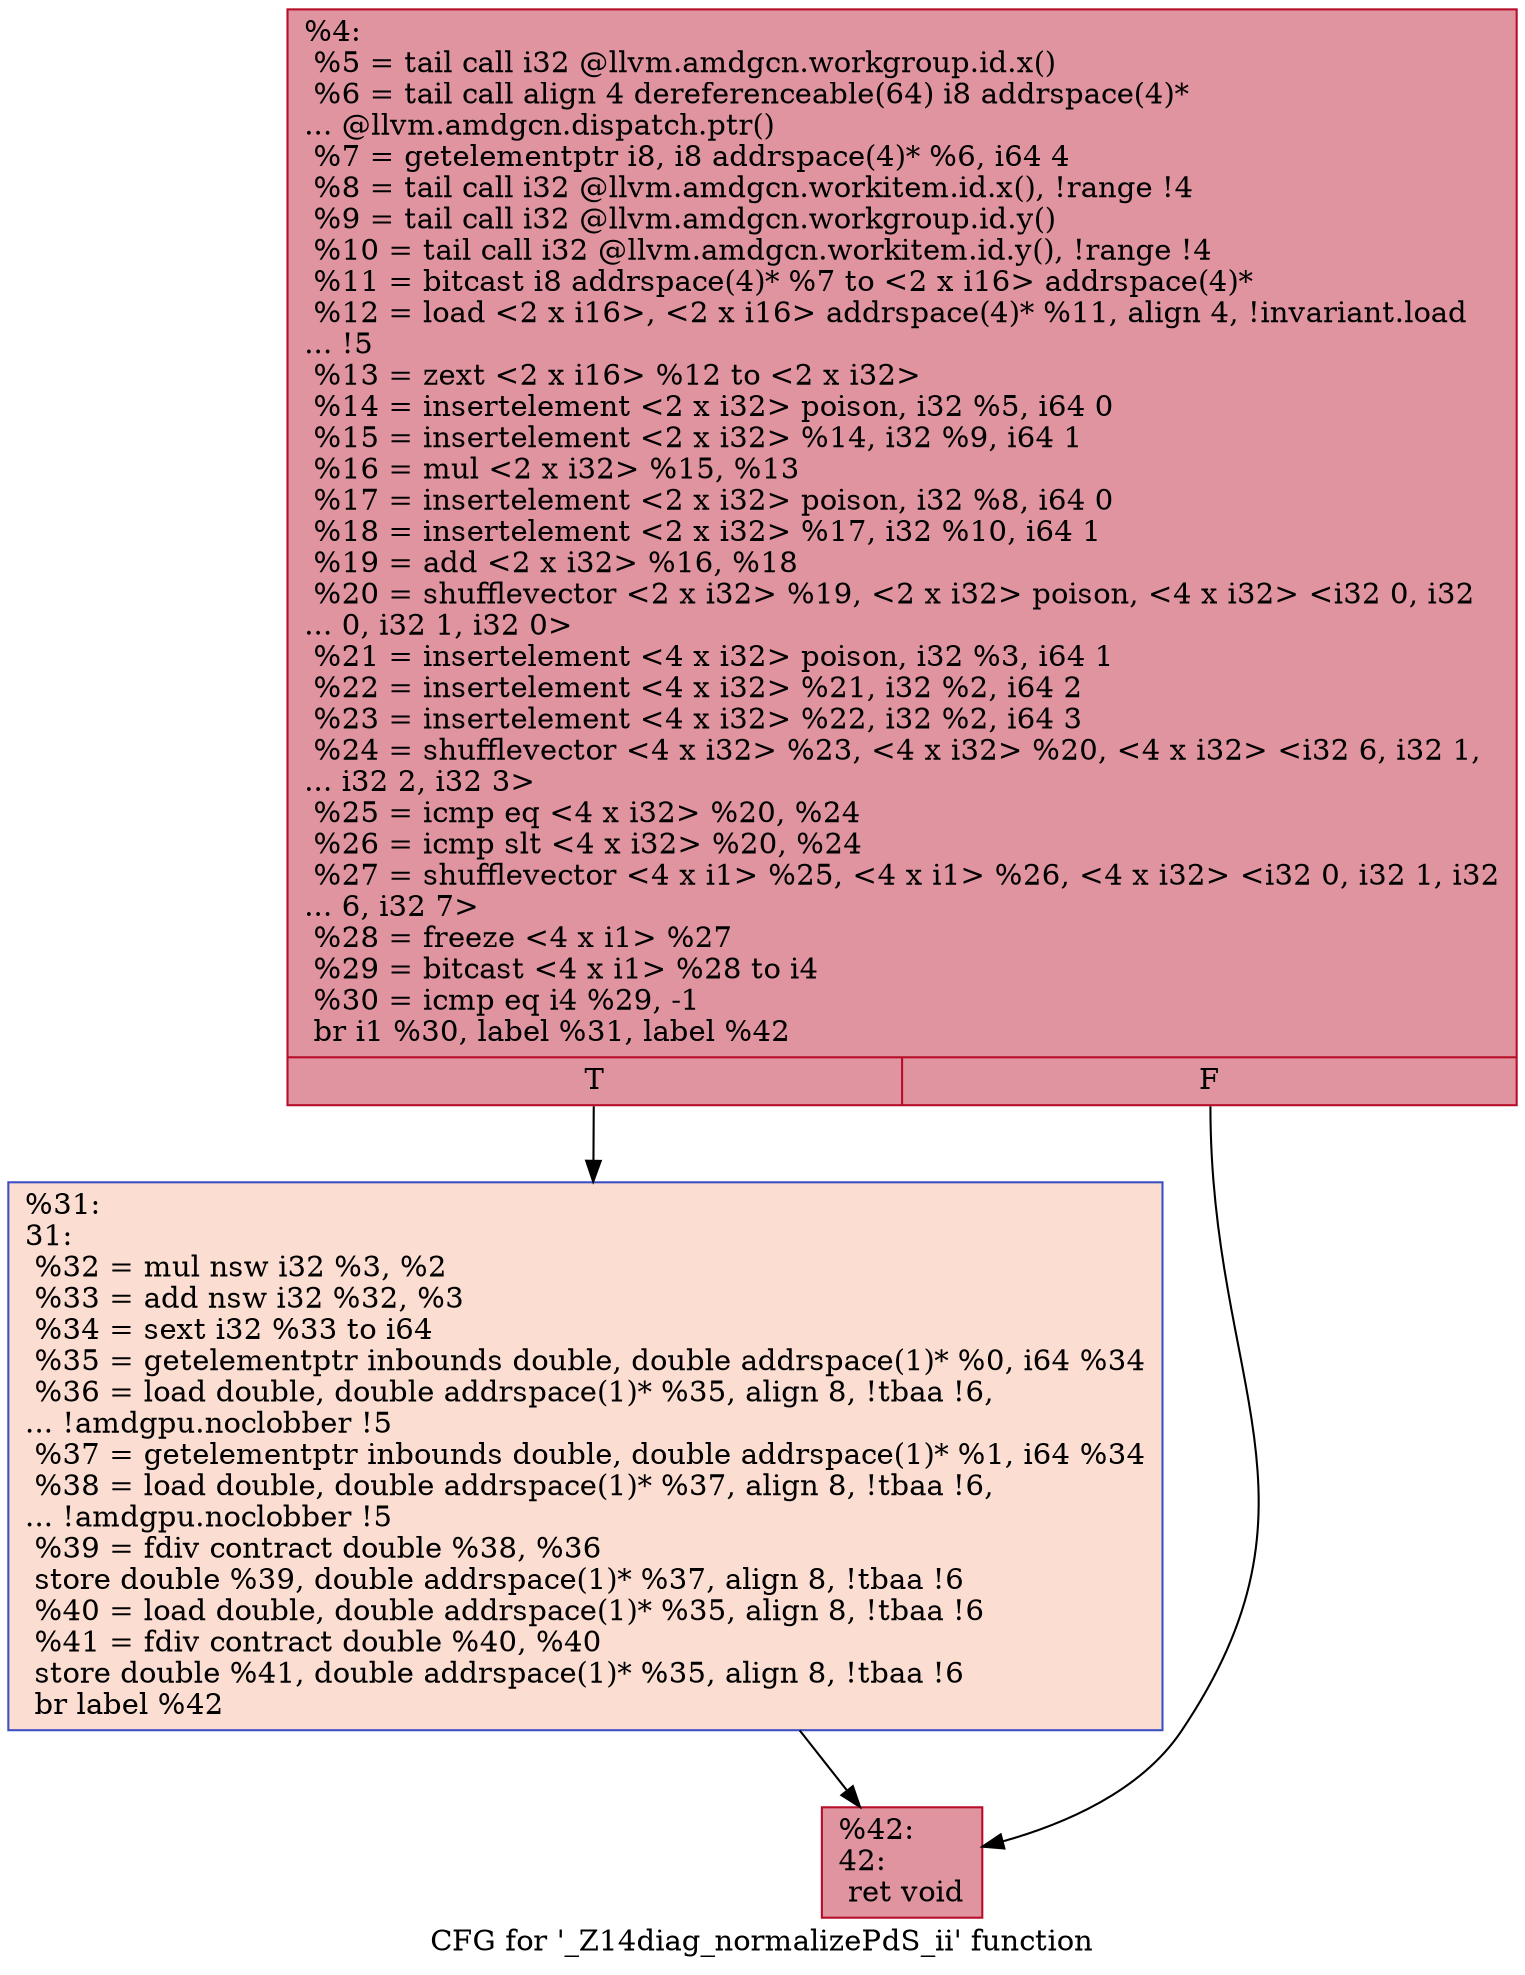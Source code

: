 digraph "CFG for '_Z14diag_normalizePdS_ii' function" {
	label="CFG for '_Z14diag_normalizePdS_ii' function";

	Node0x51195e0 [shape=record,color="#b70d28ff", style=filled, fillcolor="#b70d2870",label="{%4:\l  %5 = tail call i32 @llvm.amdgcn.workgroup.id.x()\l  %6 = tail call align 4 dereferenceable(64) i8 addrspace(4)*\l... @llvm.amdgcn.dispatch.ptr()\l  %7 = getelementptr i8, i8 addrspace(4)* %6, i64 4\l  %8 = tail call i32 @llvm.amdgcn.workitem.id.x(), !range !4\l  %9 = tail call i32 @llvm.amdgcn.workgroup.id.y()\l  %10 = tail call i32 @llvm.amdgcn.workitem.id.y(), !range !4\l  %11 = bitcast i8 addrspace(4)* %7 to \<2 x i16\> addrspace(4)*\l  %12 = load \<2 x i16\>, \<2 x i16\> addrspace(4)* %11, align 4, !invariant.load\l... !5\l  %13 = zext \<2 x i16\> %12 to \<2 x i32\>\l  %14 = insertelement \<2 x i32\> poison, i32 %5, i64 0\l  %15 = insertelement \<2 x i32\> %14, i32 %9, i64 1\l  %16 = mul \<2 x i32\> %15, %13\l  %17 = insertelement \<2 x i32\> poison, i32 %8, i64 0\l  %18 = insertelement \<2 x i32\> %17, i32 %10, i64 1\l  %19 = add \<2 x i32\> %16, %18\l  %20 = shufflevector \<2 x i32\> %19, \<2 x i32\> poison, \<4 x i32\> \<i32 0, i32\l... 0, i32 1, i32 0\>\l  %21 = insertelement \<4 x i32\> poison, i32 %3, i64 1\l  %22 = insertelement \<4 x i32\> %21, i32 %2, i64 2\l  %23 = insertelement \<4 x i32\> %22, i32 %2, i64 3\l  %24 = shufflevector \<4 x i32\> %23, \<4 x i32\> %20, \<4 x i32\> \<i32 6, i32 1,\l... i32 2, i32 3\>\l  %25 = icmp eq \<4 x i32\> %20, %24\l  %26 = icmp slt \<4 x i32\> %20, %24\l  %27 = shufflevector \<4 x i1\> %25, \<4 x i1\> %26, \<4 x i32\> \<i32 0, i32 1, i32\l... 6, i32 7\>\l  %28 = freeze \<4 x i1\> %27\l  %29 = bitcast \<4 x i1\> %28 to i4\l  %30 = icmp eq i4 %29, -1\l  br i1 %30, label %31, label %42\l|{<s0>T|<s1>F}}"];
	Node0x51195e0:s0 -> Node0x511d920;
	Node0x51195e0:s1 -> Node0x511d9b0;
	Node0x511d920 [shape=record,color="#3d50c3ff", style=filled, fillcolor="#f7b39670",label="{%31:\l31:                                               \l  %32 = mul nsw i32 %3, %2\l  %33 = add nsw i32 %32, %3\l  %34 = sext i32 %33 to i64\l  %35 = getelementptr inbounds double, double addrspace(1)* %0, i64 %34\l  %36 = load double, double addrspace(1)* %35, align 8, !tbaa !6,\l... !amdgpu.noclobber !5\l  %37 = getelementptr inbounds double, double addrspace(1)* %1, i64 %34\l  %38 = load double, double addrspace(1)* %37, align 8, !tbaa !6,\l... !amdgpu.noclobber !5\l  %39 = fdiv contract double %38, %36\l  store double %39, double addrspace(1)* %37, align 8, !tbaa !6\l  %40 = load double, double addrspace(1)* %35, align 8, !tbaa !6\l  %41 = fdiv contract double %40, %40\l  store double %41, double addrspace(1)* %35, align 8, !tbaa !6\l  br label %42\l}"];
	Node0x511d920 -> Node0x511d9b0;
	Node0x511d9b0 [shape=record,color="#b70d28ff", style=filled, fillcolor="#b70d2870",label="{%42:\l42:                                               \l  ret void\l}"];
}
